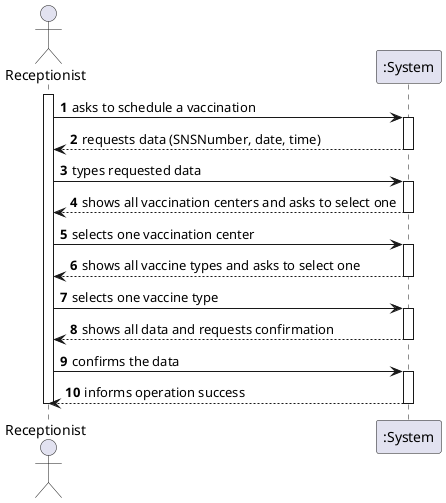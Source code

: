 @startuml US02_SSD
autonumber
actor "Receptionist" as Recept

activate Recept
Recept -> ":System" : asks to schedule a vaccination
activate ":System"
":System" --> Recept : requests data (SNSNumber, date, time)
deactivate ":System"
Recept -> ":System" : types requested data
activate ":System"

":System" --> Recept : shows all vaccination centers and asks to select one
deactivate ":System"
Recept -> ":System" : selects one vaccination center
activate ":System"

":System" --> Recept : shows all vaccine types and asks to select one
deactivate ":System"
Recept -> ":System" : selects one vaccine type
activate ":System"

":System" --> Recept : shows all data and requests confirmation
deactivate ":System"
Recept -> ":System" : confirms the data
activate ":System"
":System" --> Recept : informs operation success
deactivate ":System"

deactivate Recept

@enduml